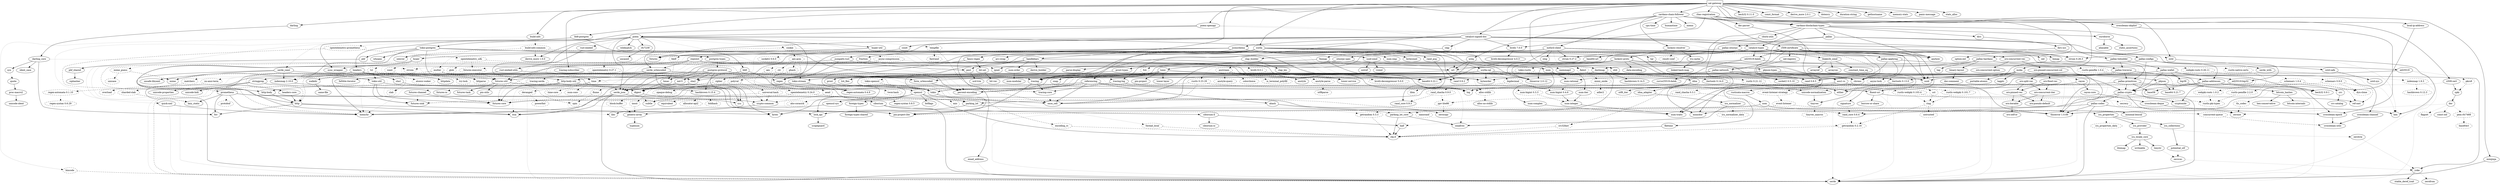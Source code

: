 digraph {
    0 [ label = "cat-gateway" shape = box]
    1 [ label = "anyhow" ]
    2 [ label = "base64 0.22.1" ]
    3 [ label = "bb8" ]
    4 [ label = "bb8-postgres" ]
    5 [ label = "bech32 0.11.0" ]
    6 [ label = "blake2b_simd" ]
    7 [ label = "build-info" ]
    8 [ label = "bytes" ]
    9 [ label = "c509-certificate" ]
    10 [ label = "cardano-blockchain-types" ]
    11 [ label = "cardano-chain-follower" ]
    12 [ label = "catalyst-signed-doc" ]
    13 [ label = "catalyst-types" ]
    14 [ label = "chrono" ]
    15 [ label = "clap" ]
    16 [ label = "const_format" ]
    17 [ label = "cpu-time" ]
    18 [ label = "crossbeam-skiplist" ]
    19 [ label = "darling" ]
    20 [ label = "dashmap" ]
    21 [ label = "derive_more 2.0.1" ]
    22 [ label = "dotenvy" ]
    23 [ label = "duration-string" ]
    24 [ label = "ed25519-dalek" ]
    25 [ label = "futures" ]
    26 [ label = "gethostname" ]
    27 [ label = "handlebars" ]
    28 [ label = "hex" ]
    29 [ label = "local-ip-address" ]
    30 [ label = "memory-stats" ]
    31 [ label = "mime" ]
    32 [ label = "minicbor" ]
    33 [ label = "minijinja" ]
    34 [ label = "moka" ]
    35 [ label = "num-bigint 0.4.6" ]
    36 [ label = "num-traits" ]
    37 [ label = "openssl" ]
    38 [ label = "pallas" ]
    39 [ label = "pallas-traverse" ]
    40 [ label = "panic-message" ]
    41 [ label = "poem" ]
    42 [ label = "poem-openapi" ]
    43 [ label = "prometheus" ]
    44 [ label = "rand 0.8.5" ]
    45 [ label = "rayon" ]
    46 [ label = "rbac-registration" ]
    47 [ label = "regex" ]
    48 [ label = "rust-embed" ]
    49 [ label = "scylla" ]
    50 [ label = "serde_json" ]
    51 [ label = "stats_alloc" ]
    52 [ label = "strum 0.26.3" ]
    53 [ label = "thiserror 1.0.69" ]
    54 [ label = "tokio" ]
    55 [ label = "tokio-postgres" ]
    56 [ label = "tracing" ]
    57 [ label = "tracing-subscriber" ]
    58 [ label = "ulid" ]
    59 [ label = "url" ]
    60 [ label = "uuid" ]
    61 [ label = "x509-cert" ]
    62 [ label = "futures-util" ]
    63 [ label = "parking_lot" ]
    64 [ label = "arrayref" ]
    65 [ label = "arrayvec" ]
    66 [ label = "constant_time_eq" ]
    67 [ label = "bincode" style = dashed]
    68 [ label = "build-info-common" style = dashed]
    69 [ label = "asn1-rs" ]
    70 [ label = "bimap" ]
    71 [ label = "oid" ]
    72 [ label = "oid-registry" ]
    73 [ label = "once_cell" ]
    74 [ label = "serde" ]
    75 [ label = "thiserror 2.0.12" ]
    76 [ label = "cbork-utils" ]
    77 [ label = "dirs" ]
    78 [ label = "ouroboros" ]
    79 [ label = "crossbeam-channel" ]
    80 [ label = "crossbeam-epoch" ]
    81 [ label = "hickory-resolver" ]
    82 [ label = "http" ]
    83 [ label = "humantime" ]
    84 [ label = "memx" ]
    85 [ label = "mithril-client" ]
    86 [ label = "pallas-crypto" ]
    87 [ label = "pallas-hardano" ]
    88 [ label = "tar" ]
    89 [ label = "tracing-log" ]
    90 [ label = "ureq" ]
    91 [ label = "zstd" ]
    92 [ label = "brotli 7.0.0" ]
    93 [ label = "coset" ]
    94 [ label = "ed25519-bip32" ]
    95 [ label = "jsonpath-rust" ]
    96 [ label = "jsonschema" ]
    97 [ label = "base64-url" ]
    98 [ label = "fluent-uri" ]
    99 [ label = "fmmap" ]
    100 [ label = "orx-concurrent-vec" ]
    101 [ label = "strum 0.27.2" ]
    102 [ label = "clap_builder" ]
    103 [ label = "crossbeam-utils" ]
    104 [ label = "darling_core" ]
    105 [ label = "cfg-if" ]
    106 [ label = "hashbrown 0.14.5" ]
    107 [ label = "lock_api" ]
    108 [ label = "parking_lot_core" ]
    109 [ label = "curve25519-dalek" ]
    110 [ label = "ed25519" ]
    111 [ label = "rand_core 0.6.4" ]
    112 [ label = "sha2" ]
    113 [ label = "subtle" ]
    114 [ label = "zeroize" ]
    115 [ label = "futures-channel" ]
    116 [ label = "futures-core" ]
    117 [ label = "futures-executor" style = dashed]
    118 [ label = "futures-io" ]
    119 [ label = "futures-sink" ]
    120 [ label = "futures-task" ]
    121 [ label = "derive_builder" ]
    122 [ label = "log" ]
    123 [ label = "num-order" ]
    124 [ label = "pest" ]
    125 [ label = "half" ]
    126 [ label = "async-lock" style = dashed]
    127 [ label = "event-listener" style = dashed]
    128 [ label = "portable-atomic" ]
    129 [ label = "smallvec" ]
    130 [ label = "tagptr" ]
    131 [ label = "num-integer" ]
    132 [ label = "bitflags" ]
    133 [ label = "foreign-types" ]
    134 [ label = "libc" ]
    135 [ label = "openssl-sys" ]
    136 [ label = "pallas-addresses" ]
    137 [ label = "pallas-codec" ]
    138 [ label = "pallas-configs" ]
    139 [ label = "pallas-network" ]
    140 [ label = "pallas-primitives" ]
    141 [ label = "pallas-txbuilder" ]
    142 [ label = "pallas-utxorpc" ]
    143 [ label = "itertools 0.13.0" ]
    144 [ label = "async-compression" style = dashed]
    145 [ label = "cookie" style = dashed]
    146 [ label = "headers" ]
    147 [ label = "http-body-util" ]
    148 [ label = "hyper" ]
    149 [ label = "hyper-util" ]
    150 [ label = "mime_guess" style = dashed]
    151 [ label = "multer" style = dashed]
    152 [ label = "opentelemetry 0.27.1" style = dashed]
    153 [ label = "opentelemetry-prometheus" style = dashed]
    154 [ label = "percent-encoding" ]
    155 [ label = "pin-project-lite" ]
    156 [ label = "quick-xml" ]
    157 [ label = "rfc7239" ]
    158 [ label = "serde_urlencoded" ]
    159 [ label = "serde_yaml" ]
    160 [ label = "sync_wrapper" ]
    161 [ label = "tempfile" style = dashed]
    162 [ label = "time" style = dashed]
    163 [ label = "tokio-stream" ]
    164 [ label = "tokio-util" ]
    165 [ label = "wildmatch" ]
    166 [ label = "derive_more 1.0.0" ]
    167 [ label = "indexmap 2.10.0" ]
    168 [ label = "fnv" ]
    169 [ label = "lazy_static" ]
    170 [ label = "memchr" ]
    171 [ label = "protobuf" style = dashed]
    172 [ label = "rand_chacha 0.3.1" style = dashed]
    173 [ label = "either" ]
    174 [ label = "rayon-core" ]
    175 [ label = "der-parser" ]
    176 [ label = "aho-corasick" style = dashed]
    177 [ label = "regex-automata 0.4.9" ]
    178 [ label = "regex-syntax 0.8.5" ]
    179 [ label = "rust-embed-utils" ]
    180 [ label = "walkdir" ]
    181 [ label = "arc-swap" ]
    182 [ label = "hashbrown 0.15.4" ]
    183 [ label = "itertools 0.14.0" ]
    184 [ label = "rand 0.9.2" ]
    185 [ label = "rand_pcg" ]
    186 [ label = "scylla-cql" ]
    187 [ label = "socket2 0.5.10" ]
    188 [ label = "tokio-openssl" style = dashed]
    189 [ label = "itoa" ]
    190 [ label = "ryu" ]
    191 [ label = "mio" style = dashed]
    192 [ label = "byteorder" ]
    193 [ label = "fallible-iterator" ]
    194 [ label = "phf" ]
    195 [ label = "postgres-protocol" ]
    196 [ label = "postgres-types" ]
    197 [ label = "whoami" ]
    198 [ label = "tracing-core" ]
    199 [ label = "matchers" style = dashed]
    200 [ label = "nu-ansi-term" style = dashed]
    201 [ label = "sharded-slab" style = dashed]
    202 [ label = "thread_local" style = dashed]
    203 [ label = "tracing-serde" style = dashed]
    204 [ label = "form_urlencoded" ]
    205 [ label = "idna" ]
    206 [ label = "const-oid" ]
    207 [ label = "der" ]
    208 [ label = "spki" ]
    209 [ label = "tls_codec" style = dashed]
    210 [ label = "pin-utils" ]
    211 [ label = "slab" style = dashed]
    212 [ label = "semver" ]
    213 [ label = "nom" ]
    214 [ label = "rusticata-macros" ]
    215 [ label = "dirs-sys" ]
    216 [ label = "aliasable" ]
    217 [ label = "static_assertions" ]
    218 [ label = "hickory-proto" ]
    219 [ label = "lru-cache" ]
    220 [ label = "resolv-conf" style = dashed]
    221 [ label = "rustls 0.21.12" style = dashed]
    222 [ label = "tokio-rustls" style = dashed]
    223 [ label = "flate2" style = dashed]
    224 [ label = "flume" style = dashed]
    225 [ label = "reqwest" ]
    226 [ label = "slog" ]
    227 [ label = "cryptoxide" ]
    228 [ label = "binary-layout" ]
    229 [ label = "tap" ]
    230 [ label = "filetime" ]
    231 [ label = "rustls 0.23.29" style = dashed]
    232 [ label = "rustls-native-certs" style = dashed]
    233 [ label = "rustls-pki-types" style = dashed]
    234 [ label = "webpki-roots 0.26.11" style = dashed]
    235 [ label = "zstd-safe" ]
    236 [ label = "alloc-no-stdlib" ]
    237 [ label = "alloc-stdlib" style = dashed]
    238 [ label = "brotli-decompressor 4.0.3" ]
    239 [ label = "ciborium" ]
    240 [ label = "ciborium-io" ]
    241 [ label = "ahash" ]
    242 [ label = "bytecount" ]
    243 [ label = "email_address" ]
    244 [ label = "fancy-regex" ]
    245 [ label = "fraction" ]
    246 [ label = "num-cmp" ]
    247 [ label = "referencing" ]
    248 [ label = "uuid-simd" ]
    249 [ label = "borrow-or-share" ]
    250 [ label = "ref-cast" ]
    251 [ label = "fs4" style = dashed]
    252 [ label = "memmap2" ]
    253 [ label = "parse-display" ]
    254 [ label = "orx-concurrent-option" ]
    255 [ label = "orx-fixed-vec" ]
    256 [ label = "orx-pinned-concurrent-col" ]
    257 [ label = "orx-pinned-vec" ]
    258 [ label = "orx-pseudo-default" ]
    259 [ label = "orx-split-vec" ]
    260 [ label = "anstream" style = dashed]
    261 [ label = "anstyle" ]
    262 [ label = "clap_lex" ]
    263 [ label = "strsim" style = dashed]
    264 [ label = "ident_case" ]
    265 [ label = "proc-macro2" ]
    266 [ label = "quote" ]
    267 [ label = "syn" ]
    268 [ label = "scopeguard" ]
    269 [ label = "digest" ]
    270 [ label = "pkcs8" style = dashed]
    271 [ label = "signature" ]
    272 [ label = "getrandom 0.2.16" style = dashed]
    273 [ label = "num-modular" ]
    274 [ label = "ucd-trie" ]
    275 [ label = "event-listener-strategy" style = dashed]
    276 [ label = "concurrent-queue" style = dashed]
    277 [ label = "foreign-types-shared" ]
    278 [ label = "base58" ]
    279 [ label = "bech32 0.9.1" ]
    280 [ label = "crc" ]
    281 [ label = "num-rational" ]
    282 [ label = "serde_with" ]
    283 [ label = "pallas-wallet" ]
    284 [ label = "pallas-applying" ]
    285 [ label = "prost-types" ]
    286 [ label = "utxorpc-spec" ]
    287 [ label = "brotli 8.0.1" style = dashed]
    288 [ label = "aes-gcm" style = dashed]
    289 [ label = "hkdf" style = dashed]
    290 [ label = "hmac" ]
    291 [ label = "headers-core" ]
    292 [ label = "httpdate" ]
    293 [ label = "sha1" ]
    294 [ label = "http-body" ]
    295 [ label = "h2" style = dashed]
    296 [ label = "httparse" style = dashed]
    297 [ label = "want" style = dashed]
    298 [ label = "ipnet" ]
    299 [ label = "socket2 0.6.0" style = dashed]
    300 [ label = "tower-service" ]
    301 [ label = "unicase" style = dashed]
    302 [ label = "encoding_rs" style = dashed]
    303 [ label = "spin" style = dashed]
    304 [ label = "opentelemetry 0.24.0" style = dashed]
    305 [ label = "opentelemetry_sdk" style = dashed]
    306 [ label = "uncased" ]
    307 [ label = "unsafe-libyaml" ]
    308 [ label = "fastrand" style = dashed]
    309 [ label = "deranged" style = dashed]
    310 [ label = "num-conv" style = dashed]
    311 [ label = "powerfmt" style = dashed]
    312 [ label = "time-core" style = dashed]
    313 [ label = "equivalent" ]
    314 [ label = "ppv-lite86" style = dashed]
    315 [ label = "crossbeam-deque" ]
    316 [ label = "same-file" ]
    317 [ label = "allocator-api2" style = dashed]
    318 [ label = "foldhash" style = dashed]
    319 [ label = "rand_chacha 0.9.0" style = dashed]
    320 [ label = "rand_core 0.9.3" ]
    321 [ label = "bigdecimal" style = dashed]
    322 [ label = "lz4_flex" ]
    323 [ label = "num-bigint 0.3.3" style = dashed]
    324 [ label = "secrecy" style = dashed]
    325 [ label = "snap" ]
    326 [ label = "stable_deref_trait" ]
    327 [ label = "yoke" ]
    328 [ label = "phf_shared" ]
    329 [ label = "md-5" ]
    330 [ label = "stringprep" ]
    331 [ label = "regex-automata 0.1.10" style = dashed]
    332 [ label = "overload" style = dashed]
    333 [ label = "idna_adapter" ]
    334 [ label = "utf8_iter" ]
    335 [ label = "flagset" style = dashed]
    336 [ label = "pem-rfc7468" style = dashed]
    337 [ label = "base64ct" style = dashed]
    338 [ label = "minimal-lexical" ]
    339 [ label = "option-ext" ]
    340 [ label = "data-encoding" ]
    341 [ label = "rustls-pemfile 1.0.4" style = dashed]
    342 [ label = "tinyvec" ]
    343 [ label = "linked-hash-map" ]
    344 [ label = "ring" style = dashed]
    345 [ label = "rustls-webpki 0.101.7" style = dashed]
    346 [ label = "sct" style = dashed]
    347 [ label = "crc32fast" style = dashed]
    348 [ label = "miniz_oxide" style = dashed]
    349 [ label = "nanorand" style = dashed]
    350 [ label = "doc-comment" ]
    351 [ label = "rustls-webpki 0.103.4" style = dashed]
    352 [ label = "rustls-pemfile 2.2.0" style = dashed]
    353 [ label = "webpki-roots 1.0.2" style = dashed]
    354 [ label = "zstd-sys" ]
    355 [ label = "ciborium-ll" ]
    356 [ label = "getrandom 0.3.3" style = dashed]
    357 [ label = "zerocopy" ]
    358 [ label = "bit-set" ]
    359 [ label = "num" ]
    360 [ label = "outref" ]
    361 [ label = "vsimd" ]
    362 [ label = "orx-concurrent-iter" ]
    363 [ label = "orx-iterable" ]
    364 [ label = "anstyle-parse" style = dashed]
    365 [ label = "anstyle-query" style = dashed]
    366 [ label = "colorchoice" style = dashed]
    367 [ label = "is_terminal_polyfill" style = dashed]
    368 [ label = "utf8parse" style = dashed]
    369 [ label = "unicode-ident" ]
    370 [ label = "block-buffer" style = dashed]
    371 [ label = "crypto-common" ]
    372 [ label = "crc-catalog" ]
    373 [ label = "indexmap 1.9.3" style = dashed]
    374 [ label = "schemars 0.9.0" style = dashed]
    375 [ label = "schemars 1.0.4" style = dashed]
    376 [ label = "bip39" ]
    377 [ label = "prost" ]
    378 [ label = "pbjson" ]
    379 [ label = "pbjson-types" ]
    380 [ label = "tonic" ]
    381 [ label = "brotli-decompressor 5.0.0" style = dashed]
    382 [ label = "aead" style = dashed]
    383 [ label = "aes" style = dashed]
    384 [ label = "cipher" style = dashed]
    385 [ label = "ctr" style = dashed]
    386 [ label = "ghash" style = dashed]
    387 [ label = "atomic-waker" style = dashed]
    388 [ label = "try-lock" style = dashed]
    389 [ label = "glob" style = dashed]
    390 [ label = "libm" style = dashed]
    391 [ label = "twox-hash" style = dashed]
    392 [ label = "zerofrom" ]
    393 [ label = "siphasher" ]
    394 [ label = "unicode-bidi" ]
    395 [ label = "unicode-normalization" ]
    396 [ label = "unicode-properties" ]
    397 [ label = "regex-syntax 0.6.29" style = dashed]
    398 [ label = "icu_normalizer" ]
    399 [ label = "icu_properties" ]
    400 [ label = "base64 0.21.7" ]
    401 [ label = "tinyvec_macros" style = dashed]
    402 [ label = "untrusted" style = dashed]
    403 [ label = "adler2" style = dashed]
    404 [ label = "bit-vec" ]
    405 [ label = "num-complex" ]
    406 [ label = "num-iter" ]
    407 [ label = "orx-self-or" ]
    408 [ label = "generic-array" ]
    409 [ label = "typenum" ]
    410 [ label = "hashbrown 0.12.3" style = dashed]
    411 [ label = "dyn-clone" style = dashed]
    412 [ label = "bitcoin_hashes" ]
    413 [ label = "pin-project" ]
    414 [ label = "tower-layer" ]
    415 [ label = "inout" style = dashed]
    416 [ label = "opaque-debug" style = dashed]
    417 [ label = "polyval" style = dashed]
    418 [ label = "icu_collections" ]
    419 [ label = "icu_normalizer_data" style = dashed]
    420 [ label = "icu_provider" ]
    421 [ label = "zerovec" ]
    422 [ label = "icu_locale_core" ]
    423 [ label = "icu_properties_data" style = dashed]
    424 [ label = "potential_utf" ]
    425 [ label = "zerotrie" ]
    426 [ label = "bitcoin-internals" ]
    427 [ label = "hex-conservative" ]
    428 [ label = "universal-hash" style = dashed]
    429 [ label = "tinystr" ]
    430 [ label = "writeable" ]
    431 [ label = "litemap" ]
    0 -> 4 [ ]
    0 -> 5 [ ]
    0 -> 7 [ ]
    0 -> 11 [ ]
    0 -> 12 [ ]
    0 -> 16 [ ]
    0 -> 19 [ ]
    0 -> 21 [ ]
    0 -> 22 [ ]
    0 -> 23 [ ]
    0 -> 26 [ ]
    0 -> 27 [ ]
    0 -> 29 [ ]
    0 -> 30 [ ]
    0 -> 33 [ ]
    0 -> 40 [ ]
    0 -> 42 [ ]
    0 -> 46 [ ]
    0 -> 49 [ ]
    0 -> 51 [ ]
    0 -> 57 [ ]
    0 -> 58 [ ]
    3 -> 62 [ ]
    3 -> 54 [ ]
    4 -> 3 [ ]
    4 -> 55 [ ]
    6 -> 64 [ ]
    6 -> 65 [ ]
    6 -> 66 [ ]
    7 -> 67 [ style = dotted]
    7 -> 68 [ style = dotted]
    9 -> 1 [ ]
    9 -> 70 [ ]
    9 -> 24 [ ]
    9 -> 28 [ ]
    9 -> 32 [ ]
    9 -> 71 [ ]
    9 -> 72 [ ]
    9 -> 73 [ ]
    9 -> 47 [ ]
    9 -> 52 [ ]
    9 -> 75 [ ]
    10 -> 1 [ ]
    10 -> 13 [ ]
    10 -> 76 [ ]
    10 -> 20 [ ]
    10 -> 77 [ ]
    10 -> 78 [ ]
    10 -> 38 [ ]
    10 -> 52 [ ]
    11 -> 10 [ ]
    11 -> 17 [ ]
    11 -> 18 [ ]
    11 -> 81 [ ]
    11 -> 83 [ ]
    11 -> 84 [ ]
    11 -> 85 [ ]
    11 -> 34 [ ]
    11 -> 87 [ ]
    11 -> 89 [ ]
    11 -> 90 [ ]
    12 -> 1 [ ]
    12 -> 92 [ ]
    12 -> 13 [ ]
    12 -> 15 [ ]
    12 -> 93 [ ]
    12 -> 94 [ ]
    12 -> 25 [ ]
    12 -> 95 [ ]
    12 -> 96 [ ]
    12 -> 52 [ ]
    13 -> 97 [ ]
    13 -> 6 [ ]
    13 -> 14 [ ]
    13 -> 24 [ ]
    13 -> 98 [ ]
    13 -> 99 [ ]
    13 -> 100 [ ]
    13 -> 86 [ ]
    13 -> 101 [ ]
    13 -> 75 [ ]
    13 -> 56 [ ]
    13 -> 60 [ ]
    14 -> 36 [ ]
    14 -> 74 [ style = dotted]
    15 -> 102 [ ]
    18 -> 80 [ ]
    19 -> 104 [ ]
    20 -> 106 [ ]
    20 -> 107 [ ]
    20 -> 73 [ ]
    20 -> 108 [ ]
    20 -> 45 [ style = dotted]
    20 -> 74 [ style = dotted]
    24 -> 109 [ ]
    24 -> 110 [ ]
    24 -> 112 [ ]
    25 -> 117 [ style = dotted]
    27 -> 121 [ ]
    27 -> 122 [ ]
    27 -> 123 [ ]
    27 -> 124 [ ]
    27 -> 50 [ ]
    29 -> 53 [ ]
    32 -> 125 [ style = dotted]
    33 -> 74 [ ]
    34 -> 126 [ style = dotted]
    34 -> 79 [ ]
    34 -> 80 [ ]
    34 -> 62 [ style = dotted]
    34 -> 63 [ ]
    34 -> 128 [ ]
    34 -> 130 [ ]
    34 -> 53 [ ]
    34 -> 60 [ ]
    35 -> 131 [ ]
    37 -> 132 [ ]
    37 -> 105 [ ]
    37 -> 133 [ ]
    37 -> 73 [ ]
    37 -> 135 [ ]
    38 -> 138 [ ]
    38 -> 139 [ ]
    38 -> 141 [ ]
    38 -> 142 [ ]
    39 -> 143 [ ]
    39 -> 136 [ ]
    39 -> 140 [ ]
    41 -> 144 [ style = dotted]
    41 -> 14 [ style = dotted]
    41 -> 145 [ style = dotted]
    41 -> 146 [ ]
    41 -> 28 [ style = dotted]
    41 -> 147 [ ]
    41 -> 149 [ ]
    41 -> 150 [ style = dotted]
    41 -> 151 [ style = dotted]
    41 -> 152 [ style = dotted]
    41 -> 153 [ style = dotted]
    41 -> 156 [ style = dotted]
    41 -> 47 [ ]
    41 -> 157 [ ]
    41 -> 48 [ style = dotted]
    41 -> 50 [ ]
    41 -> 158 [ ]
    41 -> 159 [ style = dotted]
    41 -> 160 [ ]
    41 -> 161 [ style = dotted]
    41 -> 75 [ ]
    41 -> 163 [ style = dotted]
    41 -> 165 [ ]
    42 -> 166 [ ]
    42 -> 41 [ ]
    42 -> 59 [ style = dotted]
    42 -> 60 [ style = dotted]
    43 -> 168 [ ]
    43 -> 169 [ ]
    43 -> 170 [ ]
    43 -> 63 [ ]
    43 -> 171 [ style = dotted]
    43 -> 53 [ ]
    44 -> 172 [ style = dotted]
    45 -> 173 [ ]
    45 -> 174 [ ]
    46 -> 92 [ ]
    46 -> 9 [ ]
    46 -> 10 [ ]
    46 -> 175 [ ]
    46 -> 61 [ ]
    46 -> 91 [ ]
    47 -> 177 [ ]
    48 -> 179 [ ]
    49 -> 181 [ ]
    49 -> 20 [ ]
    49 -> 25 [ ]
    49 -> 182 [ ]
    49 -> 184 [ ]
    49 -> 185 [ ]
    49 -> 186 [ ]
    49 -> 187 [ ]
    49 -> 188 [ style = dotted]
    49 -> 56 [ ]
    50 -> 189 [ ]
    50 -> 170 [ ]
    50 -> 190 [ ]
    50 -> 74 [ ]
    54 -> 8 [ style = dotted]
    54 -> 191 [ style = dotted]
    54 -> 63 [ style = dotted]
    54 -> 155 [ ]
    55 -> 62 [ ]
    55 -> 122 [ ]
    55 -> 154 [ ]
    55 -> 194 [ ]
    55 -> 196 [ ]
    55 -> 164 [ ]
    55 -> 197 [ ]
    56 -> 122 [ style = dotted]
    56 -> 155 [ ]
    56 -> 198 [ ]
    57 -> 199 [ style = dotted]
    57 -> 200 [ style = dotted]
    57 -> 47 [ style = dotted]
    57 -> 50 [ style = dotted]
    57 -> 201 [ style = dotted]
    57 -> 129 [ style = dotted]
    57 -> 202 [ style = dotted]
    57 -> 162 [ style = dotted]
    57 -> 56 [ style = dotted]
    57 -> 89 [ style = dotted]
    57 -> 203 [ style = dotted]
    58 -> 184 [ style = dotted]
    58 -> 60 [ style = dotted]
    59 -> 204 [ ]
    59 -> 205 [ ]
    60 -> 74 [ style = dotted]
    61 -> 208 [ ]
    61 -> 209 [ style = dotted]
    62 -> 115 [ style = dotted]
    62 -> 118 [ style = dotted]
    62 -> 120 [ ]
    62 -> 170 [ style = dotted]
    62 -> 155 [ ]
    62 -> 210 [ ]
    62 -> 211 [ style = dotted]
    63 -> 107 [ ]
    63 -> 108 [ ]
    67 -> 74 [ style = dashed]
    68 -> 14 [ style = dashed]
    68 -> 166 [ style = dashed]
    68 -> 212 [ style = dashed]
    69 -> 36 [ ]
    69 -> 214 [ ]
    69 -> 53 [ ]
    72 -> 69 [ ]
    76 -> 32 [ ]
    77 -> 215 [ ]
    78 -> 216 [ ]
    78 -> 217 [ ]
    79 -> 103 [ ]
    80 -> 103 [ ]
    81 -> 218 [ ]
    81 -> 219 [ ]
    81 -> 220 [ style = dotted]
    82 -> 8 [ ]
    82 -> 168 [ ]
    82 -> 189 [ ]
    85 -> 1 [ ]
    85 -> 14 [ ]
    85 -> 223 [ style = dotted]
    85 -> 224 [ style = dotted]
    85 -> 25 [ ]
    85 -> 225 [ ]
    85 -> 212 [ ]
    85 -> 226 [ ]
    85 -> 101 [ ]
    85 -> 88 [ style = dotted]
    85 -> 75 [ ]
    85 -> 54 [ ]
    85 -> 60 [ ]
    85 -> 91 [ style = dotted]
    86 -> 227 [ ]
    86 -> 137 [ ]
    86 -> 111 [ ]
    86 -> 114 [ ]
    87 -> 228 [ ]
    87 -> 139 [ ]
    87 -> 39 [ ]
    87 -> 229 [ ]
    88 -> 230 [ ]
    89 -> 122 [ ]
    89 -> 198 [ ]
    90 -> 2 [ ]
    90 -> 223 [ style = dotted]
    90 -> 231 [ style = dotted]
    90 -> 232 [ style = dotted]
    90 -> 59 [ ]
    90 -> 234 [ style = dotted]
    91 -> 235 [ ]
    92 -> 238 [ ]
    93 -> 239 [ ]
    94 -> 227 [ ]
    95 -> 124 [ ]
    95 -> 47 [ ]
    95 -> 50 [ ]
    96 -> 242 [ ]
    96 -> 243 [ ]
    96 -> 244 [ ]
    96 -> 245 [ ]
    96 -> 246 [ ]
    96 -> 247 [ ]
    96 -> 225 [ style = dotted]
    96 -> 248 [ ]
    97 -> 2 [ ]
    98 -> 249 [ ]
    98 -> 250 [ ]
    98 -> 74 [ style = dotted]
    99 -> 192 [ ]
    99 -> 251 [ style = dotted]
    99 -> 252 [ ]
    99 -> 253 [ ]
    100 -> 254 [ ]
    100 -> 256 [ ]
    100 -> 74 [ style = dotted]
    102 -> 260 [ style = dotted]
    102 -> 262 [ ]
    102 -> 263 [ style = dotted]
    104 -> 168 [ ]
    104 -> 264 [ ]
    104 -> 263 [ style = dotted]
    104 -> 267 [ ]
    107 -> 268 [ ]
    108 -> 105 [ ]
    108 -> 129 [ ]
    109 -> 269 [ style = dotted]
    109 -> 114 [ style = dotted]
    110 -> 270 [ style = dotted]
    110 -> 74 [ style = dotted]
    110 -> 271 [ ]
    111 -> 272 [ style = dotted]
    112 -> 269 [ ]
    115 -> 116 [ ]
    115 -> 119 [ style = dotted]
    117 -> 62 [ style = dashed]
    123 -> 273 [ ]
    124 -> 170 [ style = dotted]
    124 -> 75 [ style = dotted]
    124 -> 274 [ ]
    125 -> 105 [ ]
    126 -> 275 [ style = dashed]
    127 -> 276 [ style = dashed]
    127 -> 155 [ style = dashed]
    131 -> 36 [ ]
    133 -> 277 [ ]
    135 -> 134 [ ]
    136 -> 278 [ ]
    136 -> 279 [ ]
    136 -> 280 [ ]
    136 -> 86 [ ]
    137 -> 28 [ ]
    137 -> 32 [ ]
    137 -> 74 [ ]
    137 -> 53 [ ]
    138 -> 281 [ ]
    138 -> 136 [ ]
    138 -> 140 [ ]
    138 -> 282 [ ]
    139 -> 192 [ ]
    139 -> 143 [ ]
    139 -> 86 [ ]
    139 -> 44 [ ]
    139 -> 187 [ ]
    139 -> 54 [ ]
    139 -> 56 [ ]
    140 -> 278 [ ]
    140 -> 279 [ ]
    140 -> 122 [ ]
    140 -> 86 [ ]
    140 -> 50 [ style = dotted]
    141 -> 39 [ ]
    141 -> 283 [ ]
    142 -> 284 [ ]
    142 -> 286 [ ]
    143 -> 173 [ ]
    144 -> 287 [ style = dotted]
    144 -> 223 [ style = dotted]
    144 -> 116 [ style = dashed]
    144 -> 170 [ style = dashed]
    144 -> 54 [ style = dotted]
    145 -> 288 [ style = dotted]
    145 -> 2 [ style = dotted]
    145 -> 289 [ style = dotted]
    145 -> 154 [ style = dotted]
    145 -> 44 [ style = dotted]
    145 -> 112 [ style = dotted]
    145 -> 162 [ style = dashed]
    146 -> 2 [ ]
    146 -> 291 [ ]
    146 -> 292 [ ]
    146 -> 31 [ ]
    146 -> 293 [ ]
    147 -> 116 [ ]
    147 -> 294 [ ]
    147 -> 155 [ ]
    148 -> 62 [ style = dotted]
    148 -> 295 [ style = dotted]
    148 -> 294 [ ]
    148 -> 296 [ style = dotted]
    148 -> 292 [ style = dotted]
    148 -> 297 [ style = dotted]
    149 -> 2 [ style = dotted]
    149 -> 148 [ ]
    149 -> 298 [ style = dotted]
    149 -> 134 [ style = dotted]
    149 -> 154 [ style = dotted]
    149 -> 299 [ style = dotted]
    149 -> 300 [ style = dotted]
    150 -> 31 [ style = dashed]
    150 -> 301 [ style = dashed]
    151 -> 302 [ style = dashed]
    151 -> 62 [ style = dashed]
    151 -> 82 [ style = dashed]
    151 -> 296 [ style = dashed]
    151 -> 31 [ style = dashed]
    151 -> 303 [ style = dashed]
    151 -> 54 [ style = dotted]
    152 -> 116 [ style = dotted]
    152 -> 119 [ style = dotted]
    152 -> 53 [ style = dotted]
    152 -> 56 [ style = dotted]
    153 -> 305 [ style = dashed]
    153 -> 43 [ style = dashed]
    156 -> 170 [ ]
    156 -> 74 [ style = dotted]
    157 -> 306 [ ]
    158 -> 204 [ ]
    158 -> 189 [ ]
    158 -> 190 [ ]
    158 -> 74 [ ]
    159 -> 167 [ ]
    159 -> 189 [ ]
    159 -> 190 [ ]
    159 -> 307 [ ]
    160 -> 116 [ style = dotted]
    161 -> 308 [ style = dashed]
    161 -> 73 [ style = dashed]
    162 -> 309 [ style = dashed]
    162 -> 189 [ style = dotted]
    162 -> 310 [ style = dashed]
    162 -> 312 [ style = dashed]
    163 -> 116 [ ]
    163 -> 54 [ ]
    164 -> 116 [ ]
    164 -> 119 [ ]
    164 -> 54 [ ]
    167 -> 182 [ ]
    167 -> 74 [ style = dotted]
    172 -> 314 [ style = dashed]
    172 -> 111 [ style = dashed]
    174 -> 315 [ ]
    175 -> 69 [ ]
    176 -> 170 [ style = dotted]
    177 -> 176 [ style = dotted]
    177 -> 178 [ style = dotted]
    179 -> 112 [ ]
    179 -> 180 [ ]
    180 -> 316 [ ]
    182 -> 317 [ style = dotted]
    182 -> 313 [ style = dotted]
    182 -> 318 [ style = dotted]
    183 -> 173 [ ]
    184 -> 319 [ style = dotted]
    185 -> 320 [ ]
    186 -> 321 [ style = dotted]
    186 -> 192 [ ]
    186 -> 14 [ ]
    186 -> 183 [ ]
    186 -> 322 [ ]
    186 -> 323 [ style = dotted]
    186 -> 324 [ style = dotted]
    186 -> 325 [ ]
    186 -> 75 [ ]
    186 -> 162 [ style = dotted]
    186 -> 54 [ ]
    186 -> 60 [ ]
    186 -> 327 [ ]
    188 -> 37 [ style = dashed]
    188 -> 54 [ style = dashed]
    194 -> 328 [ ]
    195 -> 2 [ ]
    195 -> 192 [ ]
    195 -> 8 [ ]
    195 -> 193 [ ]
    195 -> 290 [ ]
    195 -> 329 [ ]
    195 -> 170 [ ]
    195 -> 184 [ ]
    195 -> 112 [ ]
    195 -> 330 [ ]
    196 -> 14 [ style = dotted]
    196 -> 195 [ ]
    196 -> 50 [ style = dotted]
    196 -> 162 [ style = dotted]
    196 -> 60 [ style = dotted]
    198 -> 73 [ style = dotted]
    199 -> 331 [ style = dashed]
    200 -> 332 [ style = dashed]
    201 -> 169 [ style = dashed]
    202 -> 105 [ style = dashed]
    203 -> 74 [ style = dashed]
    203 -> 198 [ style = dashed]
    204 -> 154 [ ]
    205 -> 333 [ ]
    205 -> 334 [ ]
    207 -> 206 [ style = dotted]
    207 -> 335 [ style = dotted]
    207 -> 336 [ style = dotted]
    207 -> 114 [ style = dotted]
    208 -> 207 [ ]
    209 -> 114 [ style = dashed]
    212 -> 74 [ style = dotted]
    213 -> 170 [ ]
    213 -> 338 [ ]
    214 -> 213 [ ]
    215 -> 339 [ ]
    218 -> 340 [ ]
    218 -> 62 [ ]
    218 -> 298 [ ]
    218 -> 44 [ ]
    218 -> 341 [ style = dotted]
    218 -> 53 [ ]
    218 -> 342 [ ]
    218 -> 222 [ style = dotted]
    218 -> 56 [ ]
    218 -> 59 [ ]
    219 -> 343 [ ]
    221 -> 122 [ style = dotted]
    221 -> 345 [ style = dashed]
    221 -> 346 [ style = dashed]
    222 -> 221 [ style = dashed]
    222 -> 54 [ style = dashed]
    223 -> 347 [ style = dashed]
    223 -> 348 [ style = dotted]
    224 -> 116 [ style = dotted]
    224 -> 119 [ style = dotted]
    224 -> 349 [ style = dotted]
    224 -> 303 [ style = dashed]
    225 -> 2 [ ]
    225 -> 62 [ style = dotted]
    225 -> 82 [ ]
    225 -> 50 [ style = dotted]
    225 -> 158 [ ]
    225 -> 160 [ ]
    225 -> 300 [ ]
    225 -> 59 [ ]
    228 -> 350 [ ]
    230 -> 105 [ ]
    231 -> 122 [ style = dotted]
    231 -> 73 [ style = dashed]
    231 -> 351 [ style = dashed]
    231 -> 113 [ style = dashed]
    232 -> 352 [ style = dashed]
    233 -> 114 [ style = dotted]
    234 -> 353 [ style = dashed]
    235 -> 354 [ ]
    237 -> 236 [ style = dashed]
    238 -> 237 [ style = dotted]
    239 -> 355 [ ]
    239 -> 74 [ ]
    241 -> 356 [ style = dotted]
    241 -> 74 [ style = dotted]
    241 -> 357 [ ]
    243 -> 74 [ style = dotted]
    244 -> 358 [ ]
    244 -> 177 [ ]
    245 -> 169 [ style = dotted]
    245 -> 359 [ ]
    247 -> 241 [ ]
    247 -> 98 [ ]
    247 -> 73 [ ]
    247 -> 154 [ ]
    247 -> 50 [ ]
    248 -> 360 [ ]
    248 -> 60 [ style = dotted]
    248 -> 361 [ ]
    251 -> 54 [ style = dotted]
    253 -> 47 [ style = dotted]
    255 -> 362 [ ]
    255 -> 257 [ ]
    256 -> 255 [ ]
    256 -> 259 [ ]
    257 -> 363 [ ]
    257 -> 258 [ ]
    259 -> 362 [ ]
    259 -> 257 [ ]
    260 -> 261 [ style = dashed]
    260 -> 364 [ style = dashed]
    260 -> 365 [ style = dotted]
    260 -> 366 [ style = dashed]
    260 -> 367 [ style = dashed]
    265 -> 369 [ ]
    266 -> 265 [ ]
    267 -> 266 [ style = dotted]
    269 -> 370 [ style = dotted]
    269 -> 371 [ ]
    269 -> 113 [ style = dotted]
    270 -> 208 [ style = dashed]
    271 -> 111 [ style = dotted]
    272 -> 105 [ style = dashed]
    275 -> 127 [ style = dashed]
    276 -> 103 [ style = dashed]
    280 -> 372 [ ]
    281 -> 35 [ style = dotted]
    282 -> 2 [ style = dotted]
    282 -> 14 [ style = dotted]
    282 -> 28 [ style = dotted]
    282 -> 373 [ style = dotted]
    282 -> 167 [ style = dotted]
    282 -> 374 [ style = dotted]
    282 -> 375 [ style = dotted]
    282 -> 162 [ style = dotted]
    283 -> 279 [ ]
    283 -> 376 [ ]
    283 -> 94 [ ]
    283 -> 86 [ ]
    283 -> 44 [ ]
    284 -> 14 [ ]
    284 -> 39 [ ]
    284 -> 44 [ ]
    285 -> 377 [ ]
    286 -> 379 [ ]
    286 -> 285 [ ]
    286 -> 380 [ ]
    287 -> 381 [ style = dashed]
    288 -> 382 [ style = dashed]
    288 -> 383 [ style = dotted]
    288 -> 385 [ style = dashed]
    288 -> 386 [ style = dashed]
    289 -> 290 [ style = dashed]
    290 -> 269 [ ]
    291 -> 82 [ ]
    293 -> 269 [ ]
    294 -> 82 [ ]
    295 -> 387 [ style = dashed]
    295 -> 82 [ style = dashed]
    295 -> 167 [ style = dashed]
    295 -> 211 [ style = dashed]
    295 -> 164 [ style = dashed]
    295 -> 56 [ style = dashed]
    297 -> 388 [ style = dashed]
    302 -> 105 [ style = dashed]
    303 -> 107 [ style = dotted]
    304 -> 116 [ style = dashed]
    304 -> 119 [ style = dashed]
    304 -> 73 [ style = dashed]
    304 -> 155 [ style = dotted]
    304 -> 53 [ style = dashed]
    305 -> 117 [ style = dashed]
    305 -> 389 [ style = dotted]
    305 -> 304 [ style = dashed]
    309 -> 311 [ style = dotted]
    309 -> 74 [ style = dotted]
    314 -> 357 [ style = dashed]
    315 -> 80 [ ]
    319 -> 314 [ style = dashed]
    319 -> 320 [ style = dashed]
    320 -> 356 [ style = dotted]
    321 -> 390 [ style = dashed]
    321 -> 35 [ style = dashed]
    322 -> 391 [ style = dotted]
    323 -> 131 [ style = dashed]
    324 -> 114 [ style = dashed]
    327 -> 74 [ style = dotted]
    327 -> 326 [ ]
    327 -> 392 [ style = dotted]
    328 -> 393 [ ]
    329 -> 269 [ ]
    330 -> 394 [ ]
    330 -> 395 [ ]
    330 -> 396 [ ]
    331 -> 397 [ style = dotted]
    333 -> 398 [ ]
    336 -> 337 [ style = dashed]
    341 -> 400 [ style = dashed]
    342 -> 401 [ style = dotted]
    344 -> 272 [ style = dashed]
    344 -> 402 [ style = dashed]
    345 -> 344 [ style = dashed]
    346 -> 344 [ style = dashed]
    347 -> 105 [ style = dashed]
    348 -> 403 [ style = dashed]
    349 -> 272 [ style = dotted]
    351 -> 344 [ style = dotted]
    351 -> 233 [ style = dashed]
    352 -> 233 [ style = dashed]
    353 -> 233 [ style = dashed]
    355 -> 240 [ ]
    355 -> 125 [ ]
    356 -> 105 [ style = dashed]
    358 -> 404 [ ]
    359 -> 405 [ ]
    359 -> 406 [ ]
    359 -> 281 [ ]
    362 -> 363 [ ]
    362 -> 258 [ ]
    363 -> 407 [ ]
    364 -> 368 [ style = dotted]
    370 -> 408 [ style = dashed]
    371 -> 408 [ ]
    371 -> 111 [ style = dotted]
    373 -> 410 [ style = dashed]
    373 -> 74 [ style = dotted]
    374 -> 411 [ style = dashed]
    374 -> 250 [ style = dashed]
    374 -> 50 [ style = dashed]
    375 -> 411 [ style = dashed]
    375 -> 250 [ style = dashed]
    375 -> 50 [ style = dashed]
    376 -> 412 [ ]
    376 -> 111 [ style = dotted]
    376 -> 74 [ style = dotted]
    376 -> 395 [ style = dotted]
    377 -> 8 [ ]
    378 -> 400 [ ]
    378 -> 74 [ ]
    379 -> 14 [ ]
    379 -> 378 [ ]
    379 -> 377 [ ]
    380 -> 2 [ ]
    380 -> 147 [ ]
    380 -> 154 [ ]
    380 -> 413 [ ]
    380 -> 377 [ style = dotted]
    380 -> 163 [ ]
    380 -> 414 [ ]
    380 -> 300 [ ]
    380 -> 56 [ ]
    381 -> 237 [ style = dotted]
    382 -> 371 [ style = dashed]
    383 -> 384 [ style = dashed]
    384 -> 371 [ style = dashed]
    384 -> 415 [ style = dashed]
    385 -> 384 [ style = dashed]
    386 -> 417 [ style = dashed]
    395 -> 342 [ ]
    398 -> 419 [ style = dotted]
    398 -> 399 [ style = dotted]
    398 -> 129 [ ]
    399 -> 418 [ ]
    399 -> 423 [ style = dotted]
    399 -> 420 [ ]
    405 -> 36 [ ]
    406 -> 131 [ ]
    408 -> 409 [ ]
    412 -> 426 [ ]
    412 -> 427 [ ]
    415 -> 408 [ style = dashed]
    417 -> 416 [ style = dashed]
    417 -> 428 [ style = dashed]
    418 -> 424 [ ]
    420 -> 422 [ ]
    420 -> 425 [ style = dotted]
    421 -> 327 [ style = dotted]
    422 -> 431 [ ]
    422 -> 429 [ ]
    422 -> 430 [ ]
    424 -> 421 [ style = dotted]
    425 -> 327 [ style = dotted]
    428 -> 371 [ style = dashed]
    428 -> 113 [ style = dashed]
    429 -> 421 [ style = dotted]
}

